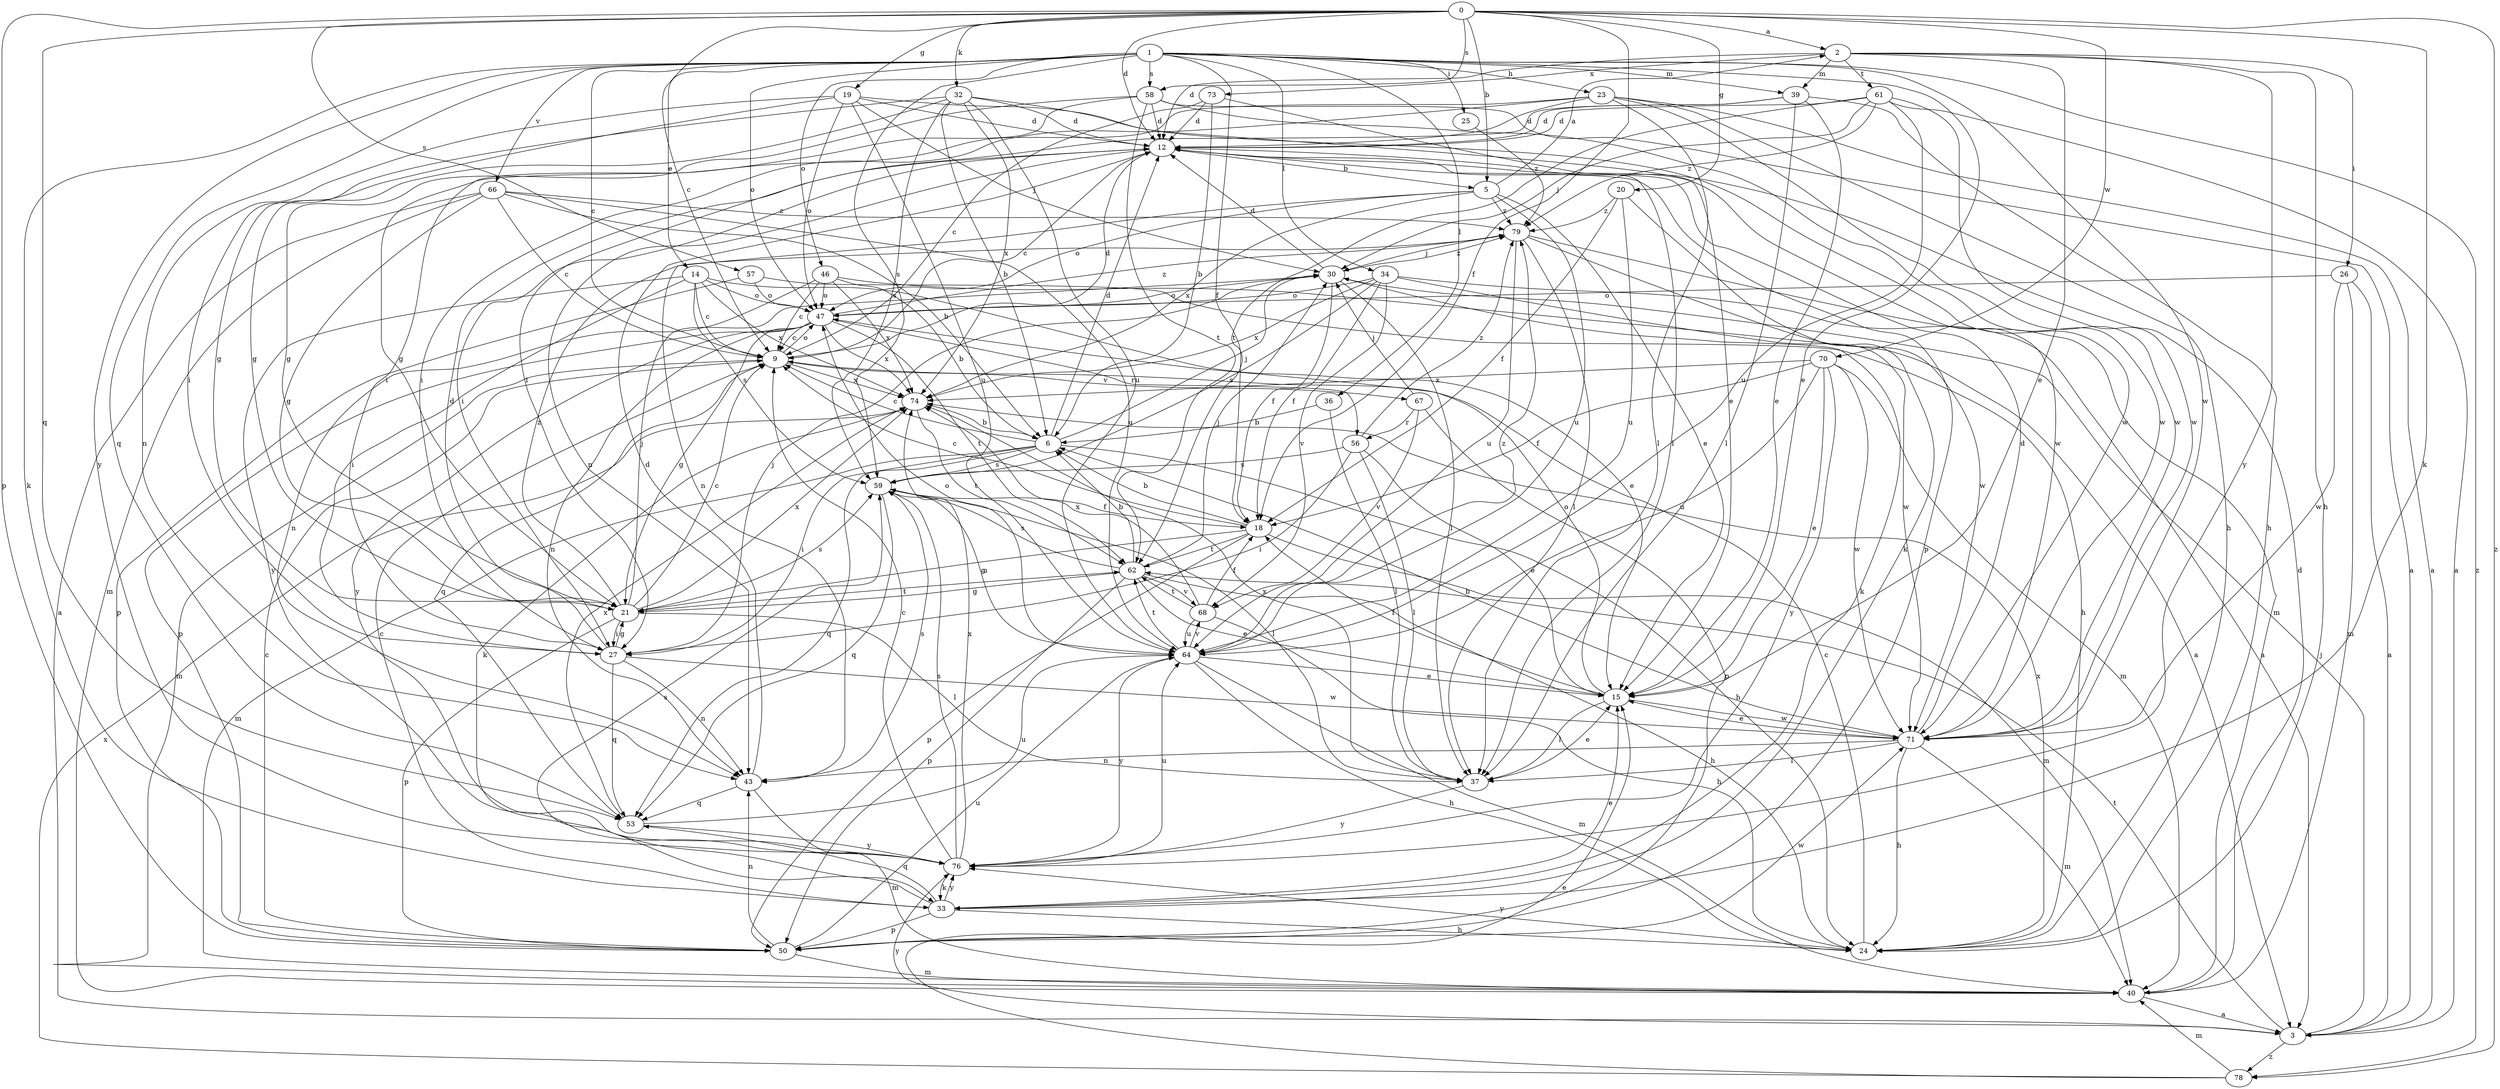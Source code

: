 strict digraph  {
0;
1;
2;
3;
5;
6;
9;
12;
14;
15;
18;
19;
20;
21;
23;
24;
25;
26;
27;
30;
32;
33;
34;
36;
37;
39;
40;
43;
46;
47;
50;
53;
56;
57;
58;
59;
61;
62;
64;
66;
67;
68;
70;
71;
73;
74;
76;
78;
79;
0 -> 2  [label=a];
0 -> 5  [label=b];
0 -> 9  [label=c];
0 -> 12  [label=d];
0 -> 18  [label=f];
0 -> 19  [label=g];
0 -> 20  [label=g];
0 -> 32  [label=k];
0 -> 33  [label=k];
0 -> 50  [label=p];
0 -> 53  [label=q];
0 -> 57  [label=s];
0 -> 58  [label=s];
0 -> 70  [label=w];
0 -> 78  [label=z];
1 -> 9  [label=c];
1 -> 14  [label=e];
1 -> 15  [label=e];
1 -> 18  [label=f];
1 -> 23  [label=h];
1 -> 25  [label=i];
1 -> 33  [label=k];
1 -> 34  [label=l];
1 -> 36  [label=l];
1 -> 39  [label=m];
1 -> 46  [label=o];
1 -> 47  [label=o];
1 -> 53  [label=q];
1 -> 58  [label=s];
1 -> 59  [label=s];
1 -> 66  [label=v];
1 -> 71  [label=w];
1 -> 76  [label=y];
1 -> 78  [label=z];
2 -> 12  [label=d];
2 -> 15  [label=e];
2 -> 24  [label=h];
2 -> 26  [label=i];
2 -> 39  [label=m];
2 -> 61  [label=t];
2 -> 73  [label=x];
2 -> 76  [label=y];
3 -> 30  [label=j];
3 -> 62  [label=t];
3 -> 76  [label=y];
3 -> 78  [label=z];
5 -> 2  [label=a];
5 -> 15  [label=e];
5 -> 43  [label=n];
5 -> 47  [label=o];
5 -> 64  [label=u];
5 -> 74  [label=x];
5 -> 79  [label=z];
6 -> 9  [label=c];
6 -> 12  [label=d];
6 -> 24  [label=h];
6 -> 27  [label=i];
6 -> 30  [label=j];
6 -> 40  [label=m];
6 -> 53  [label=q];
6 -> 59  [label=s];
9 -> 12  [label=d];
9 -> 40  [label=m];
9 -> 47  [label=o];
9 -> 53  [label=q];
9 -> 67  [label=v];
9 -> 74  [label=x];
12 -> 5  [label=b];
12 -> 9  [label=c];
12 -> 27  [label=i];
12 -> 43  [label=n];
12 -> 50  [label=p];
12 -> 71  [label=w];
14 -> 9  [label=c];
14 -> 15  [label=e];
14 -> 27  [label=i];
14 -> 47  [label=o];
14 -> 59  [label=s];
14 -> 74  [label=x];
14 -> 76  [label=y];
15 -> 18  [label=f];
15 -> 37  [label=l];
15 -> 47  [label=o];
15 -> 71  [label=w];
18 -> 6  [label=b];
18 -> 9  [label=c];
18 -> 21  [label=g];
18 -> 40  [label=m];
18 -> 50  [label=p];
18 -> 62  [label=t];
19 -> 12  [label=d];
19 -> 21  [label=g];
19 -> 30  [label=j];
19 -> 43  [label=n];
19 -> 47  [label=o];
19 -> 64  [label=u];
19 -> 71  [label=w];
20 -> 18  [label=f];
20 -> 33  [label=k];
20 -> 64  [label=u];
20 -> 79  [label=z];
21 -> 9  [label=c];
21 -> 27  [label=i];
21 -> 30  [label=j];
21 -> 37  [label=l];
21 -> 50  [label=p];
21 -> 59  [label=s];
21 -> 62  [label=t];
21 -> 74  [label=x];
21 -> 79  [label=z];
23 -> 3  [label=a];
23 -> 12  [label=d];
23 -> 21  [label=g];
23 -> 24  [label=h];
23 -> 27  [label=i];
23 -> 37  [label=l];
23 -> 71  [label=w];
24 -> 9  [label=c];
24 -> 74  [label=x];
24 -> 76  [label=y];
25 -> 79  [label=z];
26 -> 3  [label=a];
26 -> 40  [label=m];
26 -> 47  [label=o];
26 -> 71  [label=w];
27 -> 12  [label=d];
27 -> 21  [label=g];
27 -> 30  [label=j];
27 -> 43  [label=n];
27 -> 53  [label=q];
27 -> 71  [label=w];
30 -> 12  [label=d];
30 -> 18  [label=f];
30 -> 33  [label=k];
30 -> 37  [label=l];
30 -> 47  [label=o];
30 -> 79  [label=z];
32 -> 6  [label=b];
32 -> 12  [label=d];
32 -> 15  [label=e];
32 -> 21  [label=g];
32 -> 27  [label=i];
32 -> 59  [label=s];
32 -> 64  [label=u];
32 -> 74  [label=x];
33 -> 9  [label=c];
33 -> 15  [label=e];
33 -> 24  [label=h];
33 -> 50  [label=p];
33 -> 53  [label=q];
33 -> 59  [label=s];
33 -> 76  [label=y];
34 -> 3  [label=a];
34 -> 18  [label=f];
34 -> 47  [label=o];
34 -> 59  [label=s];
34 -> 68  [label=v];
34 -> 71  [label=w];
34 -> 74  [label=x];
36 -> 6  [label=b];
36 -> 37  [label=l];
37 -> 15  [label=e];
37 -> 74  [label=x];
37 -> 76  [label=y];
39 -> 12  [label=d];
39 -> 15  [label=e];
39 -> 24  [label=h];
39 -> 27  [label=i];
39 -> 37  [label=l];
40 -> 3  [label=a];
40 -> 12  [label=d];
43 -> 12  [label=d];
43 -> 40  [label=m];
43 -> 53  [label=q];
43 -> 59  [label=s];
46 -> 3  [label=a];
46 -> 6  [label=b];
46 -> 9  [label=c];
46 -> 43  [label=n];
46 -> 47  [label=o];
46 -> 74  [label=x];
47 -> 9  [label=c];
47 -> 21  [label=g];
47 -> 43  [label=n];
47 -> 50  [label=p];
47 -> 56  [label=r];
47 -> 62  [label=t];
47 -> 74  [label=x];
47 -> 76  [label=y];
47 -> 79  [label=z];
50 -> 9  [label=c];
50 -> 40  [label=m];
50 -> 43  [label=n];
50 -> 64  [label=u];
50 -> 71  [label=w];
53 -> 64  [label=u];
53 -> 74  [label=x];
53 -> 76  [label=y];
56 -> 15  [label=e];
56 -> 27  [label=i];
56 -> 37  [label=l];
56 -> 59  [label=s];
56 -> 79  [label=z];
57 -> 24  [label=h];
57 -> 47  [label=o];
57 -> 50  [label=p];
58 -> 3  [label=a];
58 -> 12  [label=d];
58 -> 21  [label=g];
58 -> 27  [label=i];
58 -> 62  [label=t];
58 -> 71  [label=w];
59 -> 18  [label=f];
59 -> 37  [label=l];
59 -> 53  [label=q];
59 -> 64  [label=u];
61 -> 3  [label=a];
61 -> 12  [label=d];
61 -> 30  [label=j];
61 -> 62  [label=t];
61 -> 64  [label=u];
61 -> 71  [label=w];
61 -> 79  [label=z];
62 -> 6  [label=b];
62 -> 15  [label=e];
62 -> 21  [label=g];
62 -> 24  [label=h];
62 -> 30  [label=j];
62 -> 50  [label=p];
62 -> 59  [label=s];
62 -> 68  [label=v];
64 -> 15  [label=e];
64 -> 24  [label=h];
64 -> 40  [label=m];
64 -> 47  [label=o];
64 -> 62  [label=t];
64 -> 68  [label=v];
64 -> 76  [label=y];
64 -> 79  [label=z];
66 -> 3  [label=a];
66 -> 6  [label=b];
66 -> 9  [label=c];
66 -> 21  [label=g];
66 -> 40  [label=m];
66 -> 64  [label=u];
66 -> 79  [label=z];
67 -> 30  [label=j];
67 -> 50  [label=p];
67 -> 56  [label=r];
67 -> 68  [label=v];
68 -> 18  [label=f];
68 -> 24  [label=h];
68 -> 62  [label=t];
68 -> 64  [label=u];
68 -> 74  [label=x];
70 -> 15  [label=e];
70 -> 18  [label=f];
70 -> 40  [label=m];
70 -> 64  [label=u];
70 -> 71  [label=w];
70 -> 74  [label=x];
70 -> 76  [label=y];
71 -> 6  [label=b];
71 -> 12  [label=d];
71 -> 15  [label=e];
71 -> 24  [label=h];
71 -> 37  [label=l];
71 -> 40  [label=m];
71 -> 43  [label=n];
73 -> 6  [label=b];
73 -> 9  [label=c];
73 -> 12  [label=d];
73 -> 37  [label=l];
74 -> 6  [label=b];
74 -> 33  [label=k];
74 -> 62  [label=t];
76 -> 9  [label=c];
76 -> 33  [label=k];
76 -> 59  [label=s];
76 -> 64  [label=u];
76 -> 74  [label=x];
78 -> 15  [label=e];
78 -> 40  [label=m];
78 -> 74  [label=x];
79 -> 30  [label=j];
79 -> 37  [label=l];
79 -> 40  [label=m];
79 -> 64  [label=u];
79 -> 71  [label=w];
}

